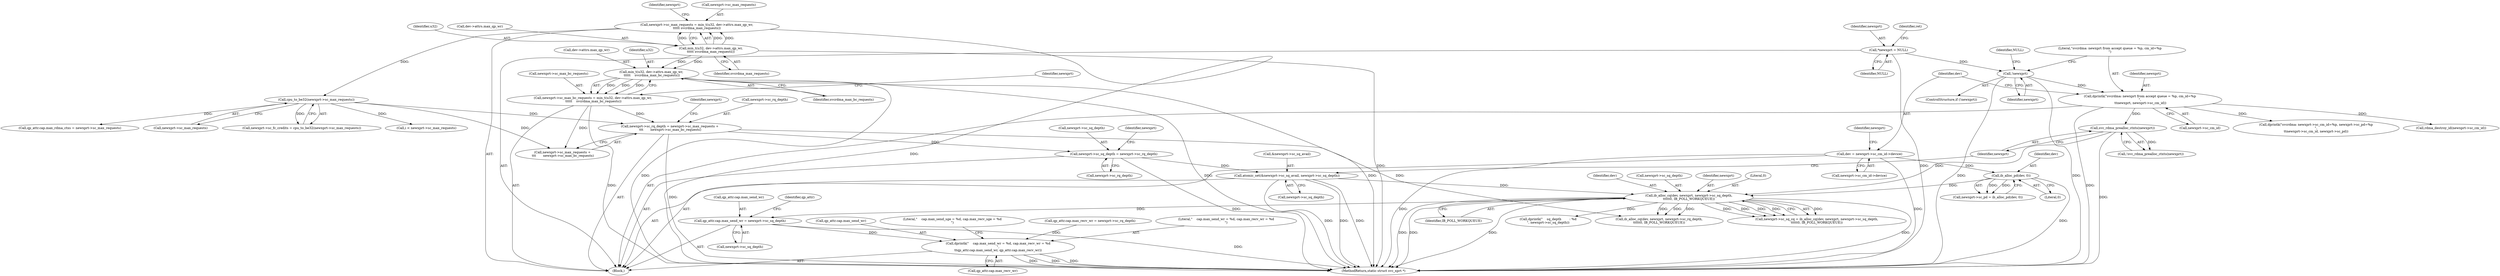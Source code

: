 digraph "0_linux_c70422f760c120480fee4de6c38804c72aa26bc1_44@API" {
"1000414" [label="(Call,qp_attr.cap.max_send_wr = newxprt->sc_sq_depth)"];
"1000339" [label="(Call,ib_alloc_cq(dev, newxprt, newxprt->sc_sq_depth,\n\t\t\t\t\t0, IB_POLL_WORKQUEUE))"];
"1000323" [label="(Call,ib_alloc_pd(dev, 0))"];
"1000184" [label="(Call,dev = newxprt->sc_cm_id->device)"];
"1000292" [label="(Call,svc_rdma_prealloc_ctxts(newxprt))"];
"1000178" [label="(Call,dprintk(\"svcrdma: newxprt from accept queue = %p, cm_id=%p\n\",\n \t\tnewxprt, newxprt->sc_cm_id))"];
"1000174" [label="(Call,!newxprt)"];
"1000116" [label="(Call,*newxprt = NULL)"];
"1000282" [label="(Call,atomic_set(&newxprt->sc_sq_avail, newxprt->sc_sq_depth))"];
"1000275" [label="(Call,newxprt->sc_sq_depth = newxprt->sc_rq_depth)"];
"1000264" [label="(Call,newxprt->sc_rq_depth = newxprt->sc_max_requests +\n \t\t\t       newxprt->sc_max_bc_requests)"];
"1000248" [label="(Call,cpu_to_be32(newxprt->sc_max_requests))"];
"1000232" [label="(Call,newxprt->sc_max_requests = min_t(u32, dev->attrs.max_qp_wr,\n\t\t\t\t\t svcrdma_max_requests))"];
"1000236" [label="(Call,min_t(u32, dev->attrs.max_qp_wr,\n\t\t\t\t\t svcrdma_max_requests))"];
"1000252" [label="(Call,newxprt->sc_max_bc_requests = min_t(u32, dev->attrs.max_qp_wr,\n \t\t\t\t\t    svcrdma_max_bc_requests))"];
"1000256" [label="(Call,min_t(u32, dev->attrs.max_qp_wr,\n \t\t\t\t\t    svcrdma_max_bc_requests))"];
"1000482" [label="(Call,dprintk(\"    cap.max_send_wr = %d, cap.max_recv_wr = %d\n\",\n\t\tqp_attr.cap.max_send_wr, qp_attr.cap.max_recv_wr))"];
"1000193" [label="(Identifier,newxprt)"];
"1000335" [label="(Call,newxprt->sc_sq_cq = ib_alloc_cq(dev, newxprt, newxprt->sc_sq_depth,\n\t\t\t\t\t0, IB_POLL_WORKQUEUE))"];
"1000341" [label="(Identifier,newxprt)"];
"1000253" [label="(Call,newxprt->sc_max_bc_requests)"];
"1000291" [label="(Call,!svc_rdma_prealloc_ctxts(newxprt))"];
"1000118" [label="(Identifier,NULL)"];
"1000175" [label="(Identifier,newxprt)"];
"1000264" [label="(Call,newxprt->sc_rq_depth = newxprt->sc_max_requests +\n \t\t\t       newxprt->sc_max_bc_requests)"];
"1000232" [label="(Call,newxprt->sc_max_requests = min_t(u32, dev->attrs.max_qp_wr,\n\t\t\t\t\t svcrdma_max_requests))"];
"1000246" [label="(Identifier,newxprt)"];
"1000113" [label="(Block,)"];
"1000426" [label="(Identifier,qp_attr)"];
"1000482" [label="(Call,dprintk(\"    cap.max_send_wr = %d, cap.max_recv_wr = %d\n\",\n\t\tqp_attr.cap.max_send_wr, qp_attr.cap.max_recv_wr))"];
"1000484" [label="(Call,qp_attr.cap.max_send_wr)"];
"1000243" [label="(Identifier,svcrdma_max_requests)"];
"1000323" [label="(Call,ib_alloc_pd(dev, 0))"];
"1000293" [label="(Identifier,newxprt)"];
"1000265" [label="(Call,newxprt->sc_rq_depth)"];
"1000495" [label="(Literal,\"    cap.max_send_sge = %d, cap.max_recv_sge = %d\n\")"];
"1000282" [label="(Call,atomic_set(&newxprt->sc_sq_avail, newxprt->sc_sq_depth))"];
"1000339" [label="(Call,ib_alloc_cq(dev, newxprt, newxprt->sc_sq_depth,\n\t\t\t\t\t0, IB_POLL_WORKQUEUE))"];
"1000325" [label="(Literal,0)"];
"1000268" [label="(Call,newxprt->sc_max_requests +\n \t\t\t       newxprt->sc_max_bc_requests)"];
"1000244" [label="(Call,newxprt->sc_fc_credits = cpu_to_be32(newxprt->sc_max_requests))"];
"1000345" [label="(Literal,0)"];
"1000608" [label="(Call,i < newxprt->sc_max_requests)"];
"1000423" [label="(Call,qp_attr.cap.max_recv_wr = newxprt->sc_rq_depth)"];
"1000266" [label="(Identifier,newxprt)"];
"1000258" [label="(Call,dev->attrs.max_qp_wr)"];
"1000283" [label="(Call,&newxprt->sc_sq_avail)"];
"1000263" [label="(Identifier,svcrdma_max_bc_requests)"];
"1000420" [label="(Call,newxprt->sc_sq_depth)"];
"1000324" [label="(Identifier,dev)"];
"1000180" [label="(Identifier,newxprt)"];
"1000256" [label="(Call,min_t(u32, dev->attrs.max_qp_wr,\n \t\t\t\t\t    svcrdma_max_bc_requests))"];
"1000276" [label="(Call,newxprt->sc_sq_depth)"];
"1000173" [label="(ControlStructure,if (!newxprt))"];
"1000346" [label="(Identifier,IB_POLL_WORKQUEUE)"];
"1000414" [label="(Call,qp_attr.cap.max_send_wr = newxprt->sc_sq_depth)"];
"1000292" [label="(Call,svc_rdma_prealloc_ctxts(newxprt))"];
"1000186" [label="(Call,newxprt->sc_cm_id->device)"];
"1000185" [label="(Identifier,dev)"];
"1000806" [label="(Call,rdma_destroy_id(newxprt->sc_cm_id))"];
"1000174" [label="(Call,!newxprt)"];
"1000117" [label="(Identifier,newxprt)"];
"1000237" [label="(Identifier,u32)"];
"1000287" [label="(Call,newxprt->sc_sq_depth)"];
"1000252" [label="(Call,newxprt->sc_max_bc_requests = min_t(u32, dev->attrs.max_qp_wr,\n \t\t\t\t\t    svcrdma_max_bc_requests))"];
"1000763" [label="(Call,dprintk(\"    sq_depth        : %d\n\", newxprt->sc_sq_depth))"];
"1000181" [label="(Call,newxprt->sc_cm_id)"];
"1000248" [label="(Call,cpu_to_be32(newxprt->sc_max_requests))"];
"1000236" [label="(Call,min_t(u32, dev->attrs.max_qp_wr,\n\t\t\t\t\t svcrdma_max_requests))"];
"1000233" [label="(Call,newxprt->sc_max_requests)"];
"1000340" [label="(Identifier,dev)"];
"1000474" [label="(Call,dprintk(\"svcrdma: newxprt->sc_cm_id=%p, newxprt->sc_pd=%p\n\",\n\t\tnewxprt->sc_cm_id, newxprt->sc_pd))"];
"1000116" [label="(Call,*newxprt = NULL)"];
"1000415" [label="(Call,qp_attr.cap.max_send_wr)"];
"1000184" [label="(Call,dev = newxprt->sc_cm_id->device)"];
"1000275" [label="(Call,newxprt->sc_sq_depth = newxprt->sc_rq_depth)"];
"1000319" [label="(Call,newxprt->sc_pd = ib_alloc_pd(dev, 0))"];
"1000817" [label="(MethodReturn,static struct svc_xprt *)"];
"1000178" [label="(Call,dprintk(\"svcrdma: newxprt from accept queue = %p, cm_id=%p\n\",\n \t\tnewxprt, newxprt->sc_cm_id))"];
"1000177" [label="(Identifier,NULL)"];
"1000285" [label="(Identifier,newxprt)"];
"1000405" [label="(Call,qp_attr.cap.max_rdma_ctxs = newxprt->sc_max_requests)"];
"1000342" [label="(Call,newxprt->sc_sq_depth)"];
"1000127" [label="(Identifier,ret)"];
"1000238" [label="(Call,dev->attrs.max_qp_wr)"];
"1000257" [label="(Identifier,u32)"];
"1000483" [label="(Literal,\"    cap.max_send_wr = %d, cap.max_recv_wr = %d\n\")"];
"1000489" [label="(Call,qp_attr.cap.max_recv_wr)"];
"1000360" [label="(Call,ib_alloc_cq(dev, newxprt, newxprt->sc_rq_depth,\n\t\t\t\t\t0, IB_POLL_WORKQUEUE))"];
"1000179" [label="(Literal,\"svcrdma: newxprt from accept queue = %p, cm_id=%p\n\")"];
"1000279" [label="(Call,newxprt->sc_rq_depth)"];
"1000249" [label="(Call,newxprt->sc_max_requests)"];
"1000277" [label="(Identifier,newxprt)"];
"1000414" -> "1000113"  [label="AST: "];
"1000414" -> "1000420"  [label="CFG: "];
"1000415" -> "1000414"  [label="AST: "];
"1000420" -> "1000414"  [label="AST: "];
"1000426" -> "1000414"  [label="CFG: "];
"1000414" -> "1000817"  [label="DDG: "];
"1000339" -> "1000414"  [label="DDG: "];
"1000414" -> "1000482"  [label="DDG: "];
"1000339" -> "1000335"  [label="AST: "];
"1000339" -> "1000346"  [label="CFG: "];
"1000340" -> "1000339"  [label="AST: "];
"1000341" -> "1000339"  [label="AST: "];
"1000342" -> "1000339"  [label="AST: "];
"1000345" -> "1000339"  [label="AST: "];
"1000346" -> "1000339"  [label="AST: "];
"1000335" -> "1000339"  [label="CFG: "];
"1000339" -> "1000817"  [label="DDG: "];
"1000339" -> "1000817"  [label="DDG: "];
"1000339" -> "1000817"  [label="DDG: "];
"1000339" -> "1000817"  [label="DDG: "];
"1000339" -> "1000335"  [label="DDG: "];
"1000339" -> "1000335"  [label="DDG: "];
"1000339" -> "1000335"  [label="DDG: "];
"1000339" -> "1000335"  [label="DDG: "];
"1000339" -> "1000335"  [label="DDG: "];
"1000323" -> "1000339"  [label="DDG: "];
"1000292" -> "1000339"  [label="DDG: "];
"1000282" -> "1000339"  [label="DDG: "];
"1000339" -> "1000360"  [label="DDG: "];
"1000339" -> "1000360"  [label="DDG: "];
"1000339" -> "1000360"  [label="DDG: "];
"1000339" -> "1000763"  [label="DDG: "];
"1000323" -> "1000319"  [label="AST: "];
"1000323" -> "1000325"  [label="CFG: "];
"1000324" -> "1000323"  [label="AST: "];
"1000325" -> "1000323"  [label="AST: "];
"1000319" -> "1000323"  [label="CFG: "];
"1000323" -> "1000817"  [label="DDG: "];
"1000323" -> "1000319"  [label="DDG: "];
"1000323" -> "1000319"  [label="DDG: "];
"1000184" -> "1000323"  [label="DDG: "];
"1000184" -> "1000113"  [label="AST: "];
"1000184" -> "1000186"  [label="CFG: "];
"1000185" -> "1000184"  [label="AST: "];
"1000186" -> "1000184"  [label="AST: "];
"1000193" -> "1000184"  [label="CFG: "];
"1000184" -> "1000817"  [label="DDG: "];
"1000184" -> "1000817"  [label="DDG: "];
"1000292" -> "1000291"  [label="AST: "];
"1000292" -> "1000293"  [label="CFG: "];
"1000293" -> "1000292"  [label="AST: "];
"1000291" -> "1000292"  [label="CFG: "];
"1000292" -> "1000817"  [label="DDG: "];
"1000292" -> "1000291"  [label="DDG: "];
"1000178" -> "1000292"  [label="DDG: "];
"1000178" -> "1000113"  [label="AST: "];
"1000178" -> "1000181"  [label="CFG: "];
"1000179" -> "1000178"  [label="AST: "];
"1000180" -> "1000178"  [label="AST: "];
"1000181" -> "1000178"  [label="AST: "];
"1000185" -> "1000178"  [label="CFG: "];
"1000178" -> "1000817"  [label="DDG: "];
"1000174" -> "1000178"  [label="DDG: "];
"1000178" -> "1000474"  [label="DDG: "];
"1000178" -> "1000806"  [label="DDG: "];
"1000174" -> "1000173"  [label="AST: "];
"1000174" -> "1000175"  [label="CFG: "];
"1000175" -> "1000174"  [label="AST: "];
"1000177" -> "1000174"  [label="CFG: "];
"1000179" -> "1000174"  [label="CFG: "];
"1000174" -> "1000817"  [label="DDG: "];
"1000174" -> "1000817"  [label="DDG: "];
"1000116" -> "1000174"  [label="DDG: "];
"1000116" -> "1000113"  [label="AST: "];
"1000116" -> "1000118"  [label="CFG: "];
"1000117" -> "1000116"  [label="AST: "];
"1000118" -> "1000116"  [label="AST: "];
"1000127" -> "1000116"  [label="CFG: "];
"1000116" -> "1000817"  [label="DDG: "];
"1000282" -> "1000113"  [label="AST: "];
"1000282" -> "1000287"  [label="CFG: "];
"1000283" -> "1000282"  [label="AST: "];
"1000287" -> "1000282"  [label="AST: "];
"1000293" -> "1000282"  [label="CFG: "];
"1000282" -> "1000817"  [label="DDG: "];
"1000282" -> "1000817"  [label="DDG: "];
"1000282" -> "1000817"  [label="DDG: "];
"1000275" -> "1000282"  [label="DDG: "];
"1000275" -> "1000113"  [label="AST: "];
"1000275" -> "1000279"  [label="CFG: "];
"1000276" -> "1000275"  [label="AST: "];
"1000279" -> "1000275"  [label="AST: "];
"1000285" -> "1000275"  [label="CFG: "];
"1000275" -> "1000817"  [label="DDG: "];
"1000264" -> "1000275"  [label="DDG: "];
"1000264" -> "1000113"  [label="AST: "];
"1000264" -> "1000268"  [label="CFG: "];
"1000265" -> "1000264"  [label="AST: "];
"1000268" -> "1000264"  [label="AST: "];
"1000277" -> "1000264"  [label="CFG: "];
"1000264" -> "1000817"  [label="DDG: "];
"1000248" -> "1000264"  [label="DDG: "];
"1000252" -> "1000264"  [label="DDG: "];
"1000264" -> "1000360"  [label="DDG: "];
"1000248" -> "1000244"  [label="AST: "];
"1000248" -> "1000249"  [label="CFG: "];
"1000249" -> "1000248"  [label="AST: "];
"1000244" -> "1000248"  [label="CFG: "];
"1000248" -> "1000244"  [label="DDG: "];
"1000232" -> "1000248"  [label="DDG: "];
"1000248" -> "1000268"  [label="DDG: "];
"1000248" -> "1000405"  [label="DDG: "];
"1000248" -> "1000608"  [label="DDG: "];
"1000232" -> "1000113"  [label="AST: "];
"1000232" -> "1000236"  [label="CFG: "];
"1000233" -> "1000232"  [label="AST: "];
"1000236" -> "1000232"  [label="AST: "];
"1000246" -> "1000232"  [label="CFG: "];
"1000232" -> "1000817"  [label="DDG: "];
"1000236" -> "1000232"  [label="DDG: "];
"1000236" -> "1000232"  [label="DDG: "];
"1000236" -> "1000232"  [label="DDG: "];
"1000236" -> "1000243"  [label="CFG: "];
"1000237" -> "1000236"  [label="AST: "];
"1000238" -> "1000236"  [label="AST: "];
"1000243" -> "1000236"  [label="AST: "];
"1000236" -> "1000817"  [label="DDG: "];
"1000236" -> "1000256"  [label="DDG: "];
"1000236" -> "1000256"  [label="DDG: "];
"1000252" -> "1000113"  [label="AST: "];
"1000252" -> "1000256"  [label="CFG: "];
"1000253" -> "1000252"  [label="AST: "];
"1000256" -> "1000252"  [label="AST: "];
"1000266" -> "1000252"  [label="CFG: "];
"1000252" -> "1000817"  [label="DDG: "];
"1000256" -> "1000252"  [label="DDG: "];
"1000256" -> "1000252"  [label="DDG: "];
"1000256" -> "1000252"  [label="DDG: "];
"1000252" -> "1000268"  [label="DDG: "];
"1000256" -> "1000263"  [label="CFG: "];
"1000257" -> "1000256"  [label="AST: "];
"1000258" -> "1000256"  [label="AST: "];
"1000263" -> "1000256"  [label="AST: "];
"1000256" -> "1000817"  [label="DDG: "];
"1000256" -> "1000817"  [label="DDG: "];
"1000256" -> "1000817"  [label="DDG: "];
"1000482" -> "1000113"  [label="AST: "];
"1000482" -> "1000489"  [label="CFG: "];
"1000483" -> "1000482"  [label="AST: "];
"1000484" -> "1000482"  [label="AST: "];
"1000489" -> "1000482"  [label="AST: "];
"1000495" -> "1000482"  [label="CFG: "];
"1000482" -> "1000817"  [label="DDG: "];
"1000482" -> "1000817"  [label="DDG: "];
"1000482" -> "1000817"  [label="DDG: "];
"1000423" -> "1000482"  [label="DDG: "];
}
